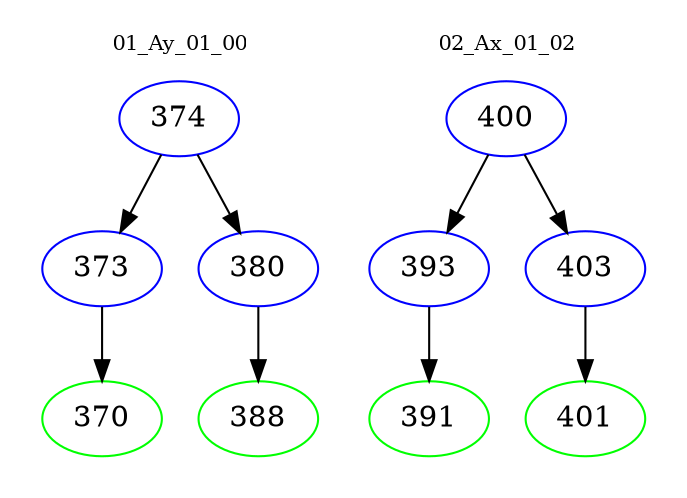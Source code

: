 digraph{
subgraph cluster_0 {
color = white
label = "01_Ay_01_00";
fontsize=10;
T0_374 [label="374", color="blue"]
T0_374 -> T0_373 [color="black"]
T0_373 [label="373", color="blue"]
T0_373 -> T0_370 [color="black"]
T0_370 [label="370", color="green"]
T0_374 -> T0_380 [color="black"]
T0_380 [label="380", color="blue"]
T0_380 -> T0_388 [color="black"]
T0_388 [label="388", color="green"]
}
subgraph cluster_1 {
color = white
label = "02_Ax_01_02";
fontsize=10;
T1_400 [label="400", color="blue"]
T1_400 -> T1_393 [color="black"]
T1_393 [label="393", color="blue"]
T1_393 -> T1_391 [color="black"]
T1_391 [label="391", color="green"]
T1_400 -> T1_403 [color="black"]
T1_403 [label="403", color="blue"]
T1_403 -> T1_401 [color="black"]
T1_401 [label="401", color="green"]
}
}
